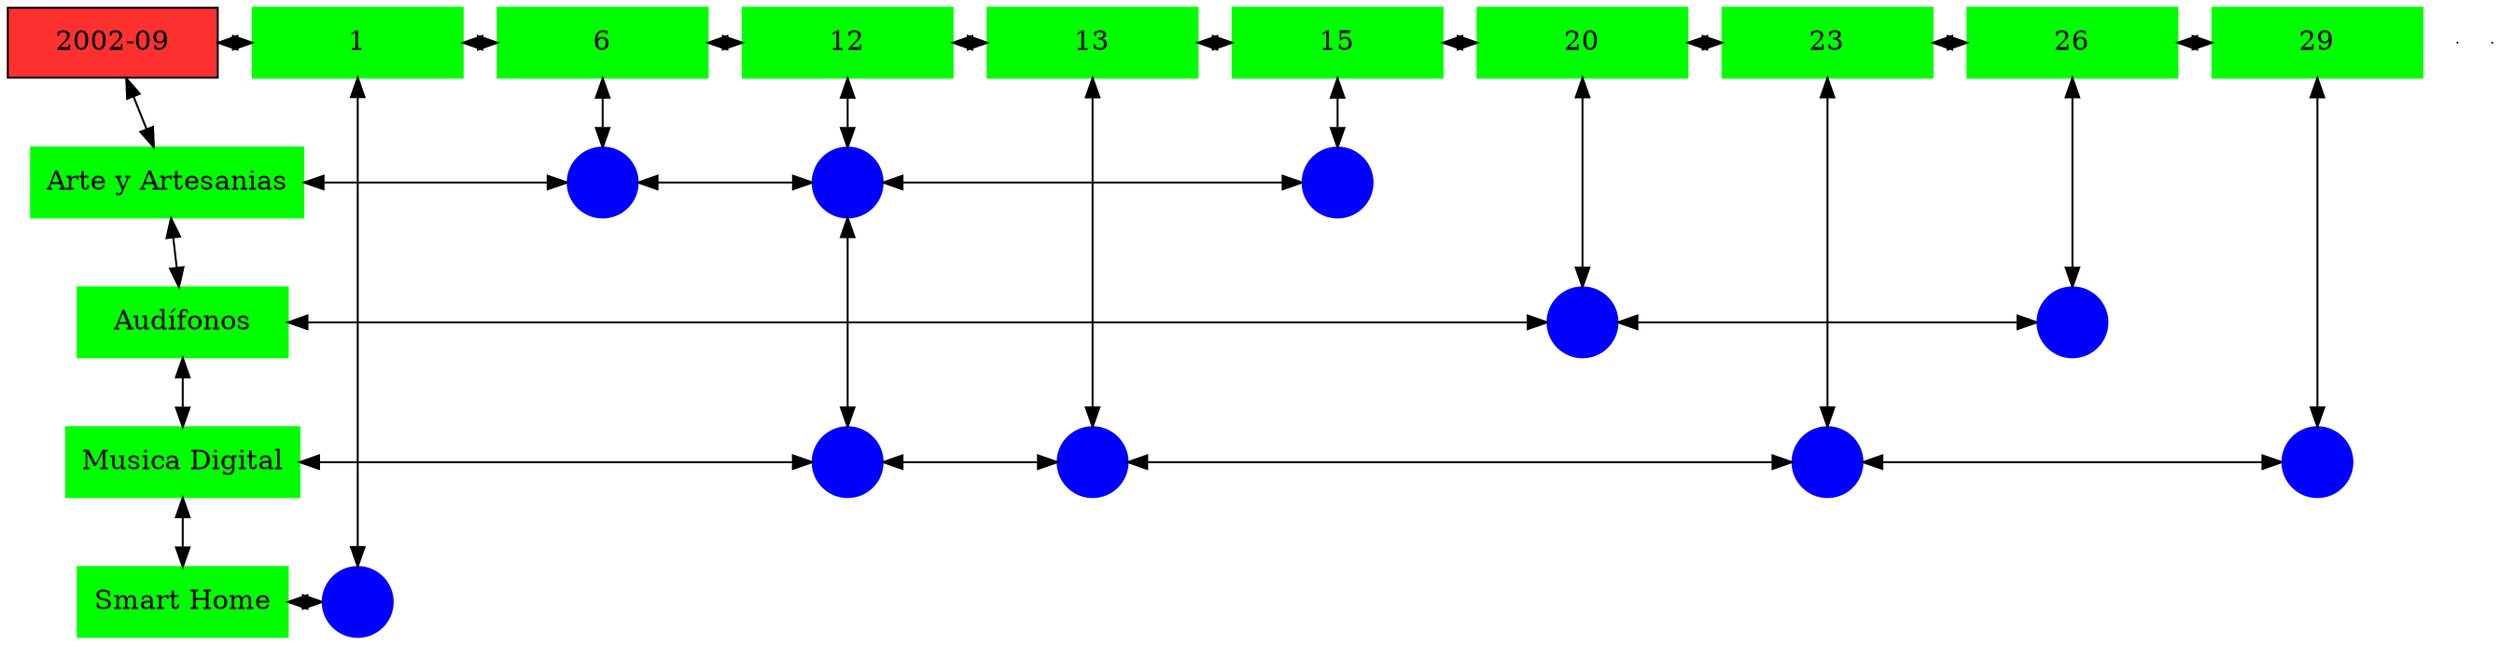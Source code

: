 digraph G{
node[shape="box"];
nodeMt[ label = "2002-09", width = 1.5, style = filled, fillcolor = firebrick1, group = 1 ];
e0[ shape = point, width = 0 ];
e1[ shape = point, width = 0 ];
node0xc001eda320[label="1",color=green,style =filled,width = 1.5 group=1];
nodeMt->node0xc001eda320[dir="both"];
{rank=same;nodeMt;node0xc001eda320;}
node0xc001eaed20[label="6",color=green,style =filled,width = 1.5 group=6];
node0xc001eda320->node0xc001eaed20[dir="both"];
{rank=same;node0xc001eda320;node0xc001eaed20;}
node0xc00206d630[label="12",color=green,style =filled,width = 1.5 group=12];
node0xc001eaed20->node0xc00206d630[dir="both"];
{rank=same;node0xc001eaed20;node0xc00206d630;}
node0xc0022bd680[label="13",color=green,style =filled,width = 1.5 group=13];
node0xc00206d630->node0xc0022bd680[dir="both"];
{rank=same;node0xc00206d630;node0xc0022bd680;}
node0xc001fa34a0[label="15",color=green,style =filled,width = 1.5 group=15];
node0xc0022bd680->node0xc001fa34a0[dir="both"];
{rank=same;node0xc0022bd680;node0xc001fa34a0;}
node0xc001efa9b0[label="20",color=green,style =filled,width = 1.5 group=20];
node0xc001fa34a0->node0xc001efa9b0[dir="both"];
{rank=same;node0xc001fa34a0;node0xc001efa9b0;}
node0xc0020d5180[label="23",color=green,style =filled,width = 1.5 group=23];
node0xc001efa9b0->node0xc0020d5180[dir="both"];
{rank=same;node0xc001efa9b0;node0xc0020d5180;}
node0xc001e886e0[label="26",color=green,style =filled,width = 1.5 group=26];
node0xc0020d5180->node0xc001e886e0[dir="both"];
{rank=same;node0xc0020d5180;node0xc001e886e0;}
node0xc001f67f90[label="29",color=green,style =filled,width = 1.5 group=29];
node0xc001e886e0->node0xc001f67f90[dir="both"];
{rank=same;node0xc001e886e0;node0xc001f67f90;}
node0xc001eaecd0[label="Arte y Artesanias",color=green,style =filled width = 1.5 group=1];
node0xc001ea5b00[label="",color=blue,style =filled, width = 0.5 group=6 shape=circle];
node0xc001eaecd0->node0xc001ea5b00[dir="both"];
{rank=same;node0xc001eaecd0;node0xc001ea5b00;}
node0xc002185c80[label="",color=blue,style =filled, width = 0.5 group=12 shape=circle];
node0xc001ea5b00->node0xc002185c80[dir="both"];
{rank=same;node0xc002185c80;node0xc001ea5b00;}
node0xc001f99680[label="",color=blue,style =filled, width = 0.5 group=15 shape=circle];
node0xc002185c80->node0xc001f99680[dir="both"];
{rank=same;node0xc001f99680;node0xc002185c80;}
node0xc001e88690[label="Audífonos",color=green,style =filled width = 1.5 group=1];
node0xc001ee3980[label="",color=blue,style =filled, width = 0.5 group=20 shape=circle];
node0xc001e88690->node0xc001ee3980[dir="both"];
{rank=same;node0xc001e88690;node0xc001ee3980;}
node0xc001e8a000[label="",color=blue,style =filled, width = 0.5 group=26 shape=circle];
node0xc001ee3980->node0xc001e8a000[dir="both"];
{rank=same;node0xc001e8a000;node0xc001ee3980;}
node0xc001f67f40[label="Musica Digital",color=green,style =filled width = 1.5 group=1];
node0xc00207a000[label="",color=blue,style =filled, width = 0.5 group=12 shape=circle];
node0xc001f67f40->node0xc00207a000[dir="both"];
{rank=same;node0xc001f67f40;node0xc00207a000;}
node0xc0022c6600[label="",color=blue,style =filled, width = 0.5 group=13 shape=circle];
node0xc00207a000->node0xc0022c6600[dir="both"];
{rank=same;node0xc0022c6600;node0xc00207a000;}
node0xc0020d8c80[label="",color=blue,style =filled, width = 0.5 group=23 shape=circle];
node0xc0022c6600->node0xc0020d8c80[dir="both"];
{rank=same;node0xc0020d8c80;node0xc0022c6600;}
node0xc001f70a00[label="",color=blue,style =filled, width = 0.5 group=29 shape=circle];
node0xc0020d8c80->node0xc001f70a00[dir="both"];
{rank=same;node0xc001f70a00;node0xc0020d8c80;}
node0xc001eda2d0[label="Smart Home",color=green,style =filled width = 1.5 group=1];
node0xc001ed2f80[label="",color=blue,style =filled, width = 0.5 group=1 shape=circle];
node0xc001eda2d0->node0xc001ed2f80[dir="both"];
{rank=same;node0xc001eda2d0;node0xc001ed2f80;}
node0xc001eda320->node0xc001ed2f80[dir="both"];
node0xc001eaed20->node0xc001ea5b00[dir="both"];
node0xc00206d630->node0xc002185c80[dir="both"];
node0xc002185c80->node0xc00207a000[dir="both"];
node0xc0022bd680->node0xc0022c6600[dir="both"];
node0xc001fa34a0->node0xc001f99680[dir="both"];
node0xc001efa9b0->node0xc001ee3980[dir="both"];
node0xc0020d5180->node0xc0020d8c80[dir="both"];
node0xc001e886e0->node0xc001e8a000[dir="both"];
node0xc001f67f90->node0xc001f70a00[dir="both"];
nodeMt->node0xc001eaecd0[dir="both"];
node0xc001eaecd0->node0xc001e88690[dir="both"];
node0xc001e88690->node0xc001f67f40[dir="both"];
node0xc001f67f40->node0xc001eda2d0[dir="both"];
}
